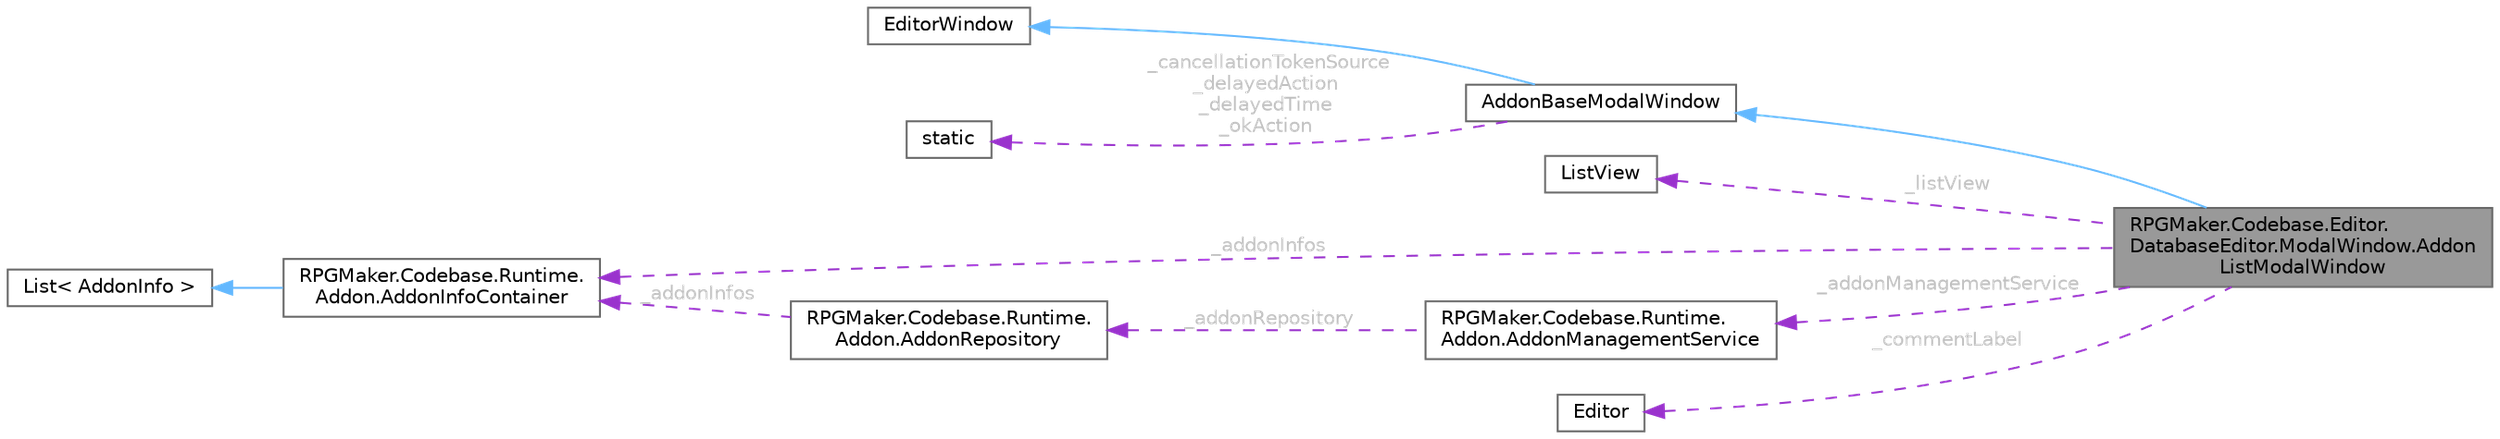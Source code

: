 digraph "RPGMaker.Codebase.Editor.DatabaseEditor.ModalWindow.AddonListModalWindow"
{
 // LATEX_PDF_SIZE
  bgcolor="transparent";
  edge [fontname=Helvetica,fontsize=10,labelfontname=Helvetica,labelfontsize=10];
  node [fontname=Helvetica,fontsize=10,shape=box,height=0.2,width=0.4];
  rankdir="LR";
  Node1 [id="Node000001",label="RPGMaker.Codebase.Editor.\lDatabaseEditor.ModalWindow.Addon\lListModalWindow",height=0.2,width=0.4,color="gray40", fillcolor="grey60", style="filled", fontcolor="black",tooltip=" "];
  Node2 -> Node1 [id="edge1_Node000001_Node000002",dir="back",color="steelblue1",style="solid",tooltip=" "];
  Node2 [id="Node000002",label="AddonBaseModalWindow",height=0.2,width=0.4,color="gray40", fillcolor="white", style="filled",URL="$d1/d4a/class_r_p_g_maker_1_1_codebase_1_1_editor_1_1_common_1_1_addon_u_i_util_1_1_addon_base_modal_window.html",tooltip=" "];
  Node3 -> Node2 [id="edge2_Node000002_Node000003",dir="back",color="steelblue1",style="solid",tooltip=" "];
  Node3 [id="Node000003",label="EditorWindow",height=0.2,width=0.4,color="gray40", fillcolor="white", style="filled",tooltip=" "];
  Node4 -> Node2 [id="edge3_Node000002_Node000004",dir="back",color="darkorchid3",style="dashed",tooltip=" ",label=" _cancellationTokenSource\n_delayedAction\n_delayedTime\n_okAction",fontcolor="grey" ];
  Node4 [id="Node000004",label="static",height=0.2,width=0.4,color="gray40", fillcolor="white", style="filled",tooltip=" "];
  Node5 -> Node1 [id="edge4_Node000001_Node000005",dir="back",color="darkorchid3",style="dashed",tooltip=" ",label=" _listView",fontcolor="grey" ];
  Node5 [id="Node000005",label="ListView",height=0.2,width=0.4,color="gray40", fillcolor="white", style="filled",tooltip=" "];
  Node6 -> Node1 [id="edge5_Node000001_Node000006",dir="back",color="darkorchid3",style="dashed",tooltip=" ",label=" _addonManagementService",fontcolor="grey" ];
  Node6 [id="Node000006",label="RPGMaker.Codebase.Runtime.\lAddon.AddonManagementService",height=0.2,width=0.4,color="gray40", fillcolor="white", style="filled",URL="$d8/dc4/class_r_p_g_maker_1_1_codebase_1_1_runtime_1_1_addon_1_1_addon_management_service.html",tooltip="アドオン管理サービス"];
  Node7 -> Node6 [id="edge6_Node000006_Node000007",dir="back",color="darkorchid3",style="dashed",tooltip=" ",label=" _addonRepository",fontcolor="grey" ];
  Node7 [id="Node000007",label="RPGMaker.Codebase.Runtime.\lAddon.AddonRepository",height=0.2,width=0.4,color="gray40", fillcolor="white", style="filled",URL="$d5/dd2/class_r_p_g_maker_1_1_codebase_1_1_runtime_1_1_addon_1_1_addon_repository.html",tooltip="アドオン・レポジトリ―"];
  Node8 -> Node7 [id="edge7_Node000007_Node000008",dir="back",color="darkorchid3",style="dashed",tooltip=" ",label=" _addonInfos",fontcolor="grey" ];
  Node8 [id="Node000008",label="RPGMaker.Codebase.Runtime.\lAddon.AddonInfoContainer",height=0.2,width=0.4,color="gray40", fillcolor="white", style="filled",URL="$d5/d44/class_r_p_g_maker_1_1_codebase_1_1_runtime_1_1_addon_1_1_addon_info_container.html",tooltip="アドオン情報コンテナー"];
  Node9 -> Node8 [id="edge8_Node000008_Node000009",dir="back",color="steelblue1",style="solid",tooltip=" "];
  Node9 [id="Node000009",label="List\< AddonInfo \>",height=0.2,width=0.4,color="gray40", fillcolor="white", style="filled",tooltip=" "];
  Node8 -> Node1 [id="edge9_Node000001_Node000008",dir="back",color="darkorchid3",style="dashed",tooltip=" ",label=" _addonInfos",fontcolor="grey" ];
  Node10 -> Node1 [id="edge10_Node000001_Node000010",dir="back",color="darkorchid3",style="dashed",tooltip=" ",label=" _commentLabel",fontcolor="grey" ];
  Node10 [id="Node000010",label="Editor",height=0.2,width=0.4,color="gray40", fillcolor="white", style="filled",tooltip=" "];
}
